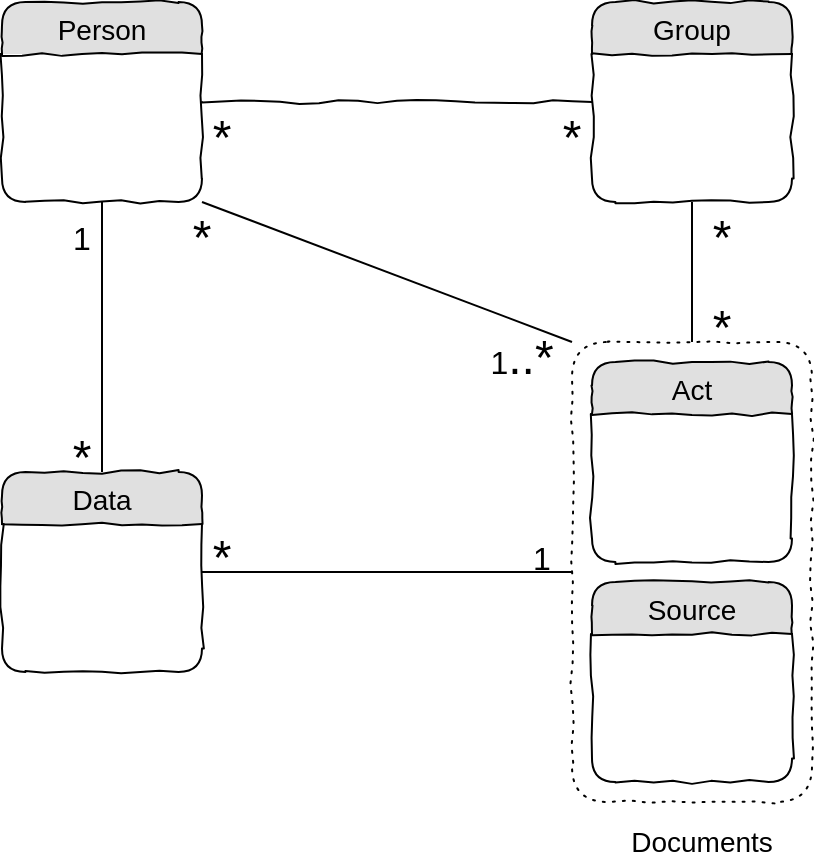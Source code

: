 <mxfile version="12.5.1" type="device"><diagram id="9PGpwc78K0r7AizONS_q" name="Page-1"><mxGraphModel dx="980" dy="483" grid="1" gridSize="10" guides="1" tooltips="1" connect="1" arrows="1" fold="1" page="1" pageScale="1" pageWidth="850" pageHeight="1100" math="0" shadow="0"><root><mxCell id="0"/><mxCell id="1" parent="0"/><mxCell id="RWk9sVr7qAjZNP4ZwnPK-2" value="Person" style="swimlane;fontStyle=0;childLayout=stackLayout;horizontal=1;startSize=26;fillColor=#e0e0e0;horizontalStack=0;resizeParent=1;resizeParentMax=0;resizeLast=0;collapsible=1;marginBottom=0;swimlaneFillColor=#ffffff;align=center;fontSize=14;rounded=1;shadow=0;comic=1;glass=0;" vertex="1" parent="1"><mxGeometry x="80" y="440" width="100" height="100" as="geometry"/></mxCell><mxCell id="RWk9sVr7qAjZNP4ZwnPK-9" value="Group" style="swimlane;fontStyle=0;childLayout=stackLayout;horizontal=1;startSize=26;fillColor=#e0e0e0;horizontalStack=0;resizeParent=1;resizeParentMax=0;resizeLast=0;collapsible=1;marginBottom=0;swimlaneFillColor=#ffffff;align=center;fontSize=14;rounded=1;shadow=0;comic=1;glass=0;" vertex="1" parent="1"><mxGeometry x="375" y="440" width="100" height="100" as="geometry"/></mxCell><mxCell id="RWk9sVr7qAjZNP4ZwnPK-14" value="Data" style="swimlane;fontStyle=0;childLayout=stackLayout;horizontal=1;startSize=26;fillColor=#e0e0e0;horizontalStack=0;resizeParent=1;resizeParentMax=0;resizeLast=0;collapsible=1;marginBottom=0;swimlaneFillColor=#ffffff;align=center;fontSize=14;rounded=1;shadow=0;comic=1;glass=0;" vertex="1" parent="1"><mxGeometry x="80" y="675" width="100" height="100" as="geometry"/></mxCell><mxCell id="RWk9sVr7qAjZNP4ZwnPK-21" value="" style="endArrow=none;html=1;fontSize=14;fontColor=#000000;entryX=0;entryY=0.5;entryDx=0;entryDy=0;exitX=1;exitY=0.5;exitDx=0;exitDy=0;comic=1;" edge="1" parent="1" source="RWk9sVr7qAjZNP4ZwnPK-2" target="RWk9sVr7qAjZNP4ZwnPK-9"><mxGeometry width="50" height="50" relative="1" as="geometry"><mxPoint x="80" y="670" as="sourcePoint"/><mxPoint x="130" y="620" as="targetPoint"/></mxGeometry></mxCell><mxCell id="RWk9sVr7qAjZNP4ZwnPK-29" value="" style="group" vertex="1" connectable="0" parent="1"><mxGeometry x="365" y="610" width="120" height="260" as="geometry"/></mxCell><mxCell id="RWk9sVr7qAjZNP4ZwnPK-19" value="" style="rounded=1;html=1;shadow=0;glass=0;comic=1;fontSize=36;fontColor=#000000;labelBackgroundColor=none;fillColor=none;dashed=1;dashPattern=1 4;" vertex="1" parent="RWk9sVr7qAjZNP4ZwnPK-29"><mxGeometry width="120" height="230" as="geometry"/></mxCell><mxCell id="RWk9sVr7qAjZNP4ZwnPK-12" value="Source" style="swimlane;fontStyle=0;childLayout=stackLayout;horizontal=1;startSize=26;fillColor=#e0e0e0;horizontalStack=0;resizeParent=1;resizeParentMax=0;resizeLast=0;collapsible=1;marginBottom=0;swimlaneFillColor=#ffffff;align=center;fontSize=14;rounded=1;shadow=0;comic=1;glass=0;" vertex="1" parent="RWk9sVr7qAjZNP4ZwnPK-29"><mxGeometry x="10" y="120" width="100" height="100" as="geometry"/></mxCell><mxCell id="RWk9sVr7qAjZNP4ZwnPK-13" value="Act" style="swimlane;fontStyle=0;childLayout=stackLayout;horizontal=1;startSize=26;fillColor=#e0e0e0;horizontalStack=0;resizeParent=1;resizeParentMax=0;resizeLast=0;collapsible=1;marginBottom=0;swimlaneFillColor=#ffffff;align=center;fontSize=14;rounded=1;shadow=0;comic=1;glass=0;" vertex="1" parent="RWk9sVr7qAjZNP4ZwnPK-29"><mxGeometry x="10" y="10" width="100" height="100" as="geometry"/></mxCell><mxCell id="RWk9sVr7qAjZNP4ZwnPK-20" value="Documents" style="text;html=1;strokeColor=none;fillColor=none;align=center;verticalAlign=middle;whiteSpace=wrap;rounded=0;shadow=0;glass=0;dashed=1;dashPattern=1 4;comic=1;labelBackgroundColor=none;fontSize=14;fontColor=#000000;" vertex="1" parent="RWk9sVr7qAjZNP4ZwnPK-29"><mxGeometry x="25" y="240" width="80" height="20" as="geometry"/></mxCell><mxCell id="RWk9sVr7qAjZNP4ZwnPK-30" value="" style="endArrow=none;html=1;shadow=0;fontSize=14;fontColor=#000000;entryX=0.5;entryY=1;entryDx=0;entryDy=0;exitX=0.5;exitY=0;exitDx=0;exitDy=0;" edge="1" parent="1" source="RWk9sVr7qAjZNP4ZwnPK-19" target="RWk9sVr7qAjZNP4ZwnPK-9"><mxGeometry width="50" height="50" relative="1" as="geometry"><mxPoint x="280" y="620" as="sourcePoint"/><mxPoint x="330" y="570" as="targetPoint"/></mxGeometry></mxCell><mxCell id="RWk9sVr7qAjZNP4ZwnPK-31" value="" style="endArrow=none;html=1;shadow=0;fontSize=14;fontColor=#000000;entryX=0.5;entryY=1;entryDx=0;entryDy=0;exitX=0.5;exitY=0;exitDx=0;exitDy=0;" edge="1" parent="1" source="RWk9sVr7qAjZNP4ZwnPK-14" target="RWk9sVr7qAjZNP4ZwnPK-2"><mxGeometry width="50" height="50" relative="1" as="geometry"><mxPoint x="110" y="640" as="sourcePoint"/><mxPoint x="160" y="590" as="targetPoint"/></mxGeometry></mxCell><mxCell id="RWk9sVr7qAjZNP4ZwnPK-32" value="" style="endArrow=none;html=1;shadow=0;fontSize=14;fontColor=#000000;entryX=1;entryY=1;entryDx=0;entryDy=0;exitX=0;exitY=0;exitDx=0;exitDy=0;" edge="1" parent="1" source="RWk9sVr7qAjZNP4ZwnPK-19" target="RWk9sVr7qAjZNP4ZwnPK-2"><mxGeometry width="50" height="50" relative="1" as="geometry"><mxPoint x="220" y="650" as="sourcePoint"/><mxPoint x="270" y="600" as="targetPoint"/></mxGeometry></mxCell><mxCell id="RWk9sVr7qAjZNP4ZwnPK-33" value="" style="endArrow=none;html=1;shadow=0;fontSize=14;fontColor=#000000;exitX=1;exitY=0.5;exitDx=0;exitDy=0;entryX=0;entryY=0.5;entryDx=0;entryDy=0;" edge="1" parent="1" source="RWk9sVr7qAjZNP4ZwnPK-14" target="RWk9sVr7qAjZNP4ZwnPK-19"><mxGeometry width="50" height="50" relative="1" as="geometry"><mxPoint x="230" y="760" as="sourcePoint"/><mxPoint x="280" y="710" as="targetPoint"/></mxGeometry></mxCell><mxCell id="RWk9sVr7qAjZNP4ZwnPK-34" value="*" style="text;html=1;strokeColor=none;fillColor=none;align=center;verticalAlign=middle;whiteSpace=wrap;rounded=0;shadow=0;glass=0;dashed=1;dashPattern=1 4;comic=1;labelBackgroundColor=none;fontSize=24;fontColor=#000000;" vertex="1" parent="1"><mxGeometry x="110" y="660" width="20" height="15" as="geometry"/></mxCell><mxCell id="RWk9sVr7qAjZNP4ZwnPK-36" value="1" style="text;html=1;strokeColor=none;fillColor=none;align=center;verticalAlign=middle;whiteSpace=wrap;rounded=0;shadow=0;glass=0;dashed=1;dashPattern=1 4;comic=1;labelBackgroundColor=none;fontSize=16;fontColor=#000000;" vertex="1" parent="1"><mxGeometry x="110" y="550" width="20" height="15" as="geometry"/></mxCell><mxCell id="RWk9sVr7qAjZNP4ZwnPK-37" value="&lt;font style=&quot;font-size: 16px&quot;&gt;1&lt;/font&gt;..*" style="text;html=1;strokeColor=none;fillColor=none;align=center;verticalAlign=middle;whiteSpace=wrap;rounded=0;shadow=0;glass=0;dashed=1;dashPattern=1 4;comic=1;labelBackgroundColor=none;fontSize=24;fontColor=#000000;" vertex="1" parent="1"><mxGeometry x="330" y="610" width="20" height="15" as="geometry"/></mxCell><mxCell id="RWk9sVr7qAjZNP4ZwnPK-38" value="*" style="text;html=1;strokeColor=none;fillColor=none;align=center;verticalAlign=middle;whiteSpace=wrap;rounded=0;shadow=0;glass=0;dashed=1;dashPattern=1 4;comic=1;labelBackgroundColor=none;fontSize=24;fontColor=#000000;" vertex="1" parent="1"><mxGeometry x="170" y="550" width="20" height="15" as="geometry"/></mxCell><mxCell id="RWk9sVr7qAjZNP4ZwnPK-39" value="*" style="text;html=1;strokeColor=none;fillColor=none;align=center;verticalAlign=middle;whiteSpace=wrap;rounded=0;shadow=0;glass=0;dashed=1;dashPattern=1 4;comic=1;labelBackgroundColor=none;fontSize=24;fontColor=#000000;" vertex="1" parent="1"><mxGeometry x="180" y="500" width="20" height="15" as="geometry"/></mxCell><mxCell id="RWk9sVr7qAjZNP4ZwnPK-40" value="*" style="text;html=1;strokeColor=none;fillColor=none;align=center;verticalAlign=middle;whiteSpace=wrap;rounded=0;shadow=0;glass=0;dashed=1;dashPattern=1 4;comic=1;labelBackgroundColor=none;fontSize=24;fontColor=#000000;" vertex="1" parent="1"><mxGeometry x="355" y="500" width="20" height="15" as="geometry"/></mxCell><mxCell id="RWk9sVr7qAjZNP4ZwnPK-41" value="*" style="text;html=1;strokeColor=none;fillColor=none;align=center;verticalAlign=middle;whiteSpace=wrap;rounded=0;shadow=0;glass=0;dashed=1;dashPattern=1 4;comic=1;labelBackgroundColor=none;fontSize=24;fontColor=#000000;" vertex="1" parent="1"><mxGeometry x="430" y="550" width="20" height="15" as="geometry"/></mxCell><mxCell id="RWk9sVr7qAjZNP4ZwnPK-42" value="*" style="text;html=1;strokeColor=none;fillColor=none;align=center;verticalAlign=middle;whiteSpace=wrap;rounded=0;shadow=0;glass=0;dashed=1;dashPattern=1 4;comic=1;labelBackgroundColor=none;fontSize=24;fontColor=#000000;" vertex="1" parent="1"><mxGeometry x="430" y="595" width="20" height="15" as="geometry"/></mxCell><mxCell id="RWk9sVr7qAjZNP4ZwnPK-43" value="1" style="text;html=1;strokeColor=none;fillColor=none;align=center;verticalAlign=middle;whiteSpace=wrap;rounded=0;shadow=0;glass=0;dashed=1;dashPattern=1 4;comic=1;labelBackgroundColor=none;fontSize=16;fontColor=#000000;" vertex="1" parent="1"><mxGeometry x="340" y="710" width="20" height="15" as="geometry"/></mxCell><mxCell id="RWk9sVr7qAjZNP4ZwnPK-44" value="*" style="text;html=1;strokeColor=none;fillColor=none;align=center;verticalAlign=middle;whiteSpace=wrap;rounded=0;shadow=0;glass=0;dashed=1;dashPattern=1 4;comic=1;labelBackgroundColor=none;fontSize=24;fontColor=#000000;" vertex="1" parent="1"><mxGeometry x="180" y="710" width="20" height="15" as="geometry"/></mxCell></root></mxGraphModel></diagram></mxfile>